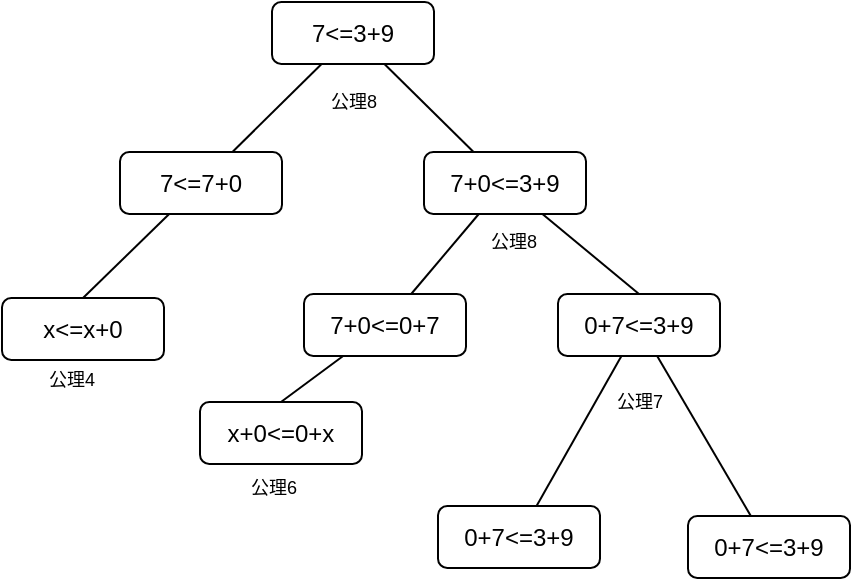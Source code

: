 <mxfile version="24.8.3">
  <diagram name="第 1 页" id="jlVK5qfQyr_egqlrKWcN">
    <mxGraphModel dx="610" dy="366" grid="0" gridSize="10" guides="1" tooltips="1" connect="1" arrows="1" fold="1" page="1" pageScale="1" pageWidth="3300" pageHeight="4681" math="0" shadow="0">
      <root>
        <mxCell id="0" />
        <mxCell id="1" parent="0" />
        <mxCell id="oig0jnd9JJhLx6ScAqAp-3" style="rounded=0;orthogonalLoop=1;jettySize=auto;html=1;endArrow=none;endFill=0;" edge="1" parent="1" source="oig0jnd9JJhLx6ScAqAp-1" target="oig0jnd9JJhLx6ScAqAp-2">
          <mxGeometry relative="1" as="geometry" />
        </mxCell>
        <mxCell id="oig0jnd9JJhLx6ScAqAp-5" style="rounded=0;orthogonalLoop=1;jettySize=auto;html=1;startArrow=none;startFill=0;endArrow=none;endFill=0;" edge="1" parent="1" source="oig0jnd9JJhLx6ScAqAp-1" target="oig0jnd9JJhLx6ScAqAp-4">
          <mxGeometry relative="1" as="geometry" />
        </mxCell>
        <mxCell id="oig0jnd9JJhLx6ScAqAp-1" value="7&amp;lt;=3+9" style="rounded=1;whiteSpace=wrap;html=1;" vertex="1" parent="1">
          <mxGeometry x="1089" y="726" width="81" height="31" as="geometry" />
        </mxCell>
        <mxCell id="oig0jnd9JJhLx6ScAqAp-12" style="rounded=0;orthogonalLoop=1;jettySize=auto;html=1;entryX=0.5;entryY=0;entryDx=0;entryDy=0;endArrow=none;endFill=0;" edge="1" parent="1" source="oig0jnd9JJhLx6ScAqAp-2" target="oig0jnd9JJhLx6ScAqAp-10">
          <mxGeometry relative="1" as="geometry" />
        </mxCell>
        <mxCell id="oig0jnd9JJhLx6ScAqAp-2" value="7&amp;lt;=7+0" style="rounded=1;whiteSpace=wrap;html=1;" vertex="1" parent="1">
          <mxGeometry x="1013" y="801" width="81" height="31" as="geometry" />
        </mxCell>
        <mxCell id="oig0jnd9JJhLx6ScAqAp-15" style="rounded=0;orthogonalLoop=1;jettySize=auto;html=1;endArrow=none;endFill=0;" edge="1" parent="1" source="oig0jnd9JJhLx6ScAqAp-4" target="oig0jnd9JJhLx6ScAqAp-13">
          <mxGeometry relative="1" as="geometry" />
        </mxCell>
        <mxCell id="oig0jnd9JJhLx6ScAqAp-16" style="rounded=0;orthogonalLoop=1;jettySize=auto;html=1;entryX=0.5;entryY=0;entryDx=0;entryDy=0;endArrow=none;endFill=0;" edge="1" parent="1" source="oig0jnd9JJhLx6ScAqAp-4" target="oig0jnd9JJhLx6ScAqAp-14">
          <mxGeometry relative="1" as="geometry" />
        </mxCell>
        <mxCell id="oig0jnd9JJhLx6ScAqAp-4" value="7+0&amp;lt;=3+9" style="rounded=1;whiteSpace=wrap;html=1;" vertex="1" parent="1">
          <mxGeometry x="1165" y="801" width="81" height="31" as="geometry" />
        </mxCell>
        <mxCell id="oig0jnd9JJhLx6ScAqAp-6" value="&lt;font style=&quot;font-size: 9px;&quot;&gt;公理8&lt;/font&gt;" style="text;html=1;align=center;verticalAlign=middle;whiteSpace=wrap;rounded=0;" vertex="1" parent="1">
          <mxGeometry x="1099.5" y="760" width="60" height="30" as="geometry" />
        </mxCell>
        <mxCell id="oig0jnd9JJhLx6ScAqAp-10" value="x&amp;lt;=x+0" style="rounded=1;whiteSpace=wrap;html=1;" vertex="1" parent="1">
          <mxGeometry x="954" y="874" width="81" height="31" as="geometry" />
        </mxCell>
        <mxCell id="oig0jnd9JJhLx6ScAqAp-11" value="&lt;font style=&quot;font-size: 9px;&quot;&gt;公理4&lt;/font&gt;" style="text;html=1;align=center;verticalAlign=middle;whiteSpace=wrap;rounded=0;" vertex="1" parent="1">
          <mxGeometry x="959" y="899" width="60" height="30" as="geometry" />
        </mxCell>
        <mxCell id="oig0jnd9JJhLx6ScAqAp-22" style="rounded=0;orthogonalLoop=1;jettySize=auto;html=1;entryX=0.5;entryY=0;entryDx=0;entryDy=0;endArrow=none;endFill=0;" edge="1" parent="1" source="oig0jnd9JJhLx6ScAqAp-13" target="oig0jnd9JJhLx6ScAqAp-21">
          <mxGeometry relative="1" as="geometry" />
        </mxCell>
        <mxCell id="oig0jnd9JJhLx6ScAqAp-13" value="7+0&amp;lt;=0+7" style="rounded=1;whiteSpace=wrap;html=1;" vertex="1" parent="1">
          <mxGeometry x="1105" y="872" width="81" height="31" as="geometry" />
        </mxCell>
        <mxCell id="oig0jnd9JJhLx6ScAqAp-24" style="rounded=0;orthogonalLoop=1;jettySize=auto;html=1;endArrow=none;endFill=0;" edge="1" parent="1" source="oig0jnd9JJhLx6ScAqAp-14" target="oig0jnd9JJhLx6ScAqAp-23">
          <mxGeometry relative="1" as="geometry" />
        </mxCell>
        <mxCell id="oig0jnd9JJhLx6ScAqAp-26" style="rounded=0;orthogonalLoop=1;jettySize=auto;html=1;endArrow=none;endFill=0;" edge="1" parent="1" source="oig0jnd9JJhLx6ScAqAp-14" target="oig0jnd9JJhLx6ScAqAp-25">
          <mxGeometry relative="1" as="geometry" />
        </mxCell>
        <mxCell id="oig0jnd9JJhLx6ScAqAp-14" value="0+7&amp;lt;=3+9" style="rounded=1;whiteSpace=wrap;html=1;" vertex="1" parent="1">
          <mxGeometry x="1232" y="872" width="81" height="31" as="geometry" />
        </mxCell>
        <mxCell id="oig0jnd9JJhLx6ScAqAp-17" value="&lt;font style=&quot;font-size: 9px;&quot;&gt;公理6&lt;/font&gt;" style="text;html=1;align=center;verticalAlign=middle;whiteSpace=wrap;rounded=0;" vertex="1" parent="1">
          <mxGeometry x="1060" y="953" width="60" height="30" as="geometry" />
        </mxCell>
        <mxCell id="oig0jnd9JJhLx6ScAqAp-18" value="&lt;font style=&quot;font-size: 9px;&quot;&gt;公理8&lt;/font&gt;" style="text;html=1;align=center;verticalAlign=middle;whiteSpace=wrap;rounded=0;" vertex="1" parent="1">
          <mxGeometry x="1180" y="830" width="60" height="30" as="geometry" />
        </mxCell>
        <mxCell id="oig0jnd9JJhLx6ScAqAp-21" value="x+0&amp;lt;=0+x" style="rounded=1;whiteSpace=wrap;html=1;" vertex="1" parent="1">
          <mxGeometry x="1053" y="926" width="81" height="31" as="geometry" />
        </mxCell>
        <mxCell id="oig0jnd9JJhLx6ScAqAp-23" value="0+7&amp;lt;=3+9" style="rounded=1;whiteSpace=wrap;html=1;" vertex="1" parent="1">
          <mxGeometry x="1172" y="978" width="81" height="31" as="geometry" />
        </mxCell>
        <mxCell id="oig0jnd9JJhLx6ScAqAp-25" value="0+7&amp;lt;=3+9" style="rounded=1;whiteSpace=wrap;html=1;" vertex="1" parent="1">
          <mxGeometry x="1297" y="983" width="81" height="31" as="geometry" />
        </mxCell>
        <mxCell id="oig0jnd9JJhLx6ScAqAp-27" value="&lt;font style=&quot;font-size: 9px;&quot;&gt;公理7&lt;/font&gt;" style="text;html=1;align=center;verticalAlign=middle;whiteSpace=wrap;rounded=0;" vertex="1" parent="1">
          <mxGeometry x="1242.5" y="910" width="60" height="30" as="geometry" />
        </mxCell>
      </root>
    </mxGraphModel>
  </diagram>
</mxfile>
